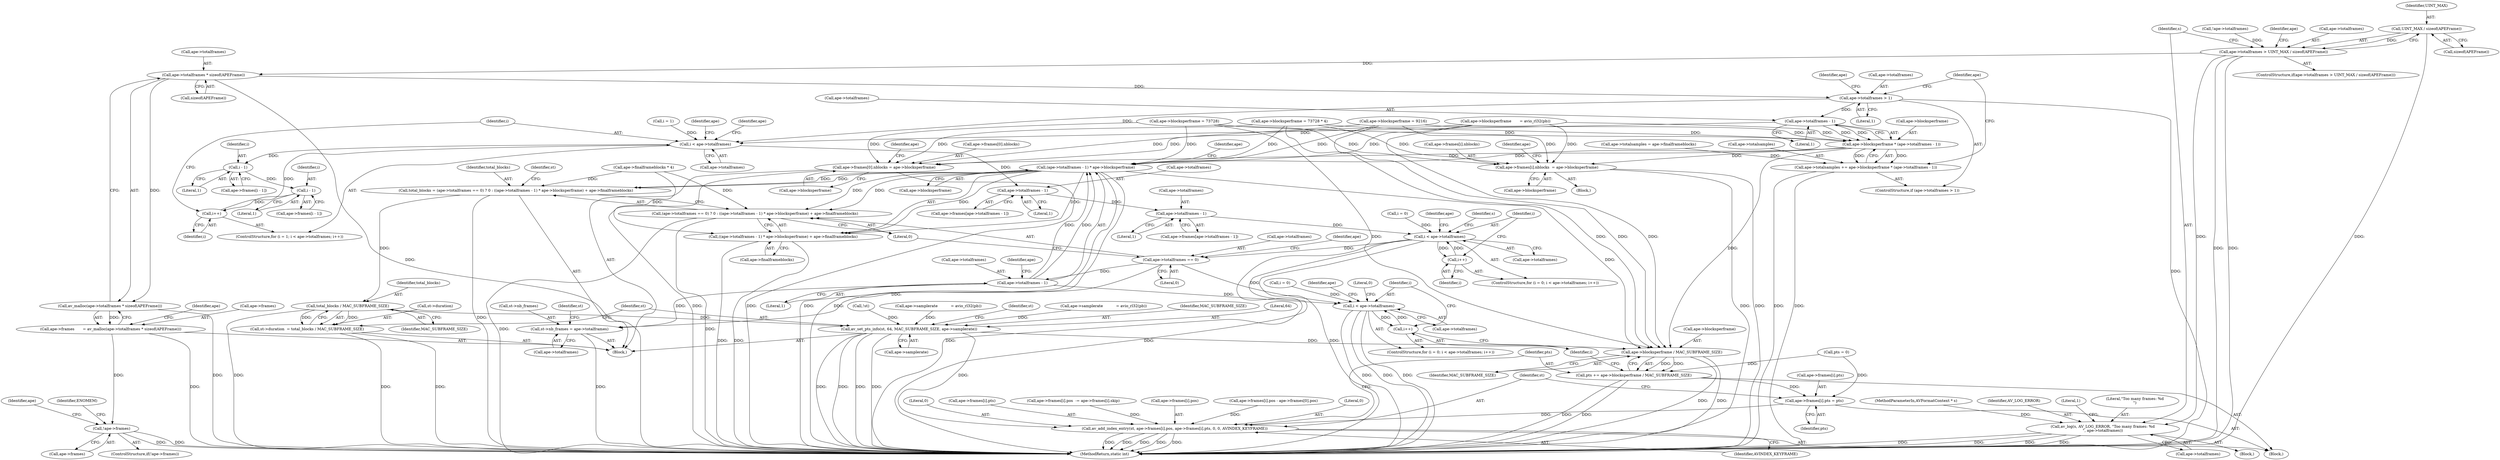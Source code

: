 digraph "0_FFmpeg_8312e3fc9041027a33c8bc667bb99740fdf41dd5@API" {
"1000524" [label="(Call,UINT_MAX / sizeof(APEFrame))"];
"1000520" [label="(Call,ape->totalframes > UINT_MAX / sizeof(APEFrame))"];
"1000529" [label="(Call,av_log(s, AV_LOG_ERROR, \"Too many frames: %d\n\", ape->totalframes))"];
"1000544" [label="(Call,ape->totalframes * sizeof(APEFrame))"];
"1000543" [label="(Call,av_malloc(ape->totalframes * sizeof(APEFrame)))"];
"1000539" [label="(Call,ape->frames       = av_malloc(ape->totalframes * sizeof(APEFrame)))"];
"1000551" [label="(Call,!ape->frames)"];
"1000594" [label="(Call,ape->totalframes > 1)"];
"1000607" [label="(Call,ape->totalframes - 1)"];
"1000603" [label="(Call,ape->blocksperframe * (ape->totalframes - 1))"];
"1000599" [label="(Call,ape->totalsamples += ape->blocksperframe * (ape->totalframes - 1))"];
"1000660" [label="(Call,ape->frames[0].nblocks = ape->blocksperframe)"];
"1000705" [label="(Call,ape->frames[i].nblocks  = ape->blocksperframe)"];
"1000924" [label="(Call,(ape->totalframes - 1) * ape->blocksperframe)"];
"1000914" [label="(Call,total_blocks = (ape->totalframes == 0) ? 0 : ((ape->totalframes - 1) * ape->blocksperframe) + ape->finalframeblocks)"];
"1001011" [label="(Call,total_blocks / MAC_SUBFRAME_SIZE)"];
"1001007" [label="(Call,st->duration  = total_blocks / MAC_SUBFRAME_SIZE)"];
"1001014" [label="(Call,av_set_pts_info(st, 64, MAC_SUBFRAME_SIZE, ape->samplerate))"];
"1001093" [label="(Call,av_add_index_entry(st, ape->frames[i].pos, ape->frames[i].pts, 0, 0, AVINDEX_KEYFRAME))"];
"1001114" [label="(Call,ape->blocksperframe / MAC_SUBFRAME_SIZE)"];
"1001112" [label="(Call,pts += ape->blocksperframe / MAC_SUBFRAME_SIZE)"];
"1001084" [label="(Call,ape->frames[i].pts = pts)"];
"1000916" [label="(Call,(ape->totalframes == 0) ? 0 : ((ape->totalframes - 1) * ape->blocksperframe) + ape->finalframeblocks)"];
"1000923" [label="(Call,((ape->totalframes - 1) * ape->blocksperframe) + ape->finalframeblocks)"];
"1000684" [label="(Call,i < ape->totalframes)"];
"1000722" [label="(Call,i - 1)"];
"1000739" [label="(Call,i - 1)"];
"1000689" [label="(Call,i++)"];
"1000774" [label="(Call,ape->totalframes - 1)"];
"1000791" [label="(Call,ape->totalframes - 1)"];
"1000804" [label="(Call,i < ape->totalframes)"];
"1000809" [label="(Call,i++)"];
"1000917" [label="(Call,ape->totalframes == 0)"];
"1000925" [label="(Call,ape->totalframes - 1)"];
"1000995" [label="(Call,st->nb_frames = ape->totalframes)"];
"1001076" [label="(Call,i < ape->totalframes)"];
"1001081" [label="(Call,i++)"];
"1000930" [label="(Call,ape->blocksperframe)"];
"1000741" [label="(Literal,1)"];
"1000681" [label="(Call,i = 1)"];
"1000530" [label="(Identifier,s)"];
"1001112" [label="(Call,pts += ape->blocksperframe / MAC_SUBFRAME_SIZE)"];
"1000661" [label="(Call,ape->frames[0].nblocks)"];
"1000696" [label="(Identifier,ape)"];
"1001120" [label="(Literal,0)"];
"1001094" [label="(Identifier,st)"];
"1001072" [label="(ControlStructure,for (i = 0; i < ape->totalframes; i++))"];
"1001073" [label="(Call,i = 0)"];
"1000548" [label="(Call,sizeof(APEFrame))"];
"1000909" [label="(Call,!st)"];
"1001069" [label="(Call,pts = 0)"];
"1000608" [label="(Call,ape->totalframes)"];
"1000724" [label="(Literal,1)"];
"1000541" [label="(Identifier,ape)"];
"1000690" [label="(Identifier,i)"];
"1000304" [label="(Call,ape->samplerate           = avio_rl32(pb))"];
"1001085" [label="(Call,ape->frames[i].pts)"];
"1001078" [label="(Call,ape->totalframes)"];
"1000780" [label="(Call,ape->finalframeblocks * 4)"];
"1000533" [label="(Call,ape->totalframes)"];
"1000801" [label="(Call,i = 0)"];
"1001012" [label="(Identifier,total_blocks)"];
"1001102" [label="(Call,ape->frames[i].pts)"];
"1000821" [label="(Call,ape->frames[i].pos  -= ape->frames[i].skip)"];
"1000800" [label="(ControlStructure,for (i = 0; i < ape->totalframes; i++))"];
"1000675" [label="(Identifier,ape)"];
"1001095" [label="(Call,ape->frames[i].pos)"];
"1000456" [label="(Call,ape->blocksperframe = 73728 * 4)"];
"1000924" [label="(Call,(ape->totalframes - 1) * ape->blocksperframe)"];
"1001024" [label="(Identifier,st)"];
"1001014" [label="(Call,av_set_pts_info(st, 64, MAC_SUBFRAME_SIZE, ape->samplerate))"];
"1000685" [label="(Identifier,i)"];
"1001013" [label="(Identifier,MAC_SUBFRAME_SIZE)"];
"1000772" [label="(Identifier,ape)"];
"1000922" [label="(Literal,0)"];
"1000791" [label="(Call,ape->totalframes - 1)"];
"1000923" [label="(Call,((ape->totalframes - 1) * ape->blocksperframe) + ape->finalframeblocks)"];
"1000929" [label="(Literal,1)"];
"1000595" [label="(Call,ape->totalframes)"];
"1000593" [label="(ControlStructure,if (ape->totalframes > 1))"];
"1001081" [label="(Call,i++)"];
"1000603" [label="(Call,ape->blocksperframe * (ape->totalframes - 1))"];
"1000752" [label="(Call,ape->frames[i].pos - ape->frames[0].pos)"];
"1001118" [label="(Identifier,MAC_SUBFRAME_SIZE)"];
"1000109" [label="(MethodParameterIn,AVFormatContext * s)"];
"1001113" [label="(Identifier,pts)"];
"1000520" [label="(Call,ape->totalframes > UINT_MAX / sizeof(APEFrame))"];
"1000340" [label="(Call,ape->samplerate           = avio_rl32(pb))"];
"1000740" [label="(Identifier,i)"];
"1000787" [label="(Call,ape->frames[ape->totalframes - 1])"];
"1000816" [label="(Identifier,ape)"];
"1001011" [label="(Call,total_blocks / MAC_SUBFRAME_SIZE)"];
"1001008" [label="(Call,st->duration)"];
"1000918" [label="(Call,ape->totalframes)"];
"1000488" [label="(Call,ape->blocksperframe = 9216)"];
"1001092" [label="(Identifier,pts)"];
"1000557" [label="(Identifier,ENOMEM)"];
"1000917" [label="(Call,ape->totalframes == 0)"];
"1000544" [label="(Call,ape->totalframes * sizeof(APEFrame))"];
"1001076" [label="(Call,i < ape->totalframes)"];
"1000805" [label="(Identifier,i)"];
"1000925" [label="(Call,ape->totalframes - 1)"];
"1001018" [label="(Call,ape->samplerate)"];
"1000933" [label="(Call,ape->finalframeblocks)"];
"1000778" [label="(Literal,1)"];
"1000607" [label="(Call,ape->totalframes - 1)"];
"1000521" [label="(Call,ape->totalframes)"];
"1000926" [label="(Call,ape->totalframes)"];
"1000914" [label="(Call,total_blocks = (ape->totalframes == 0) ? 0 : ((ape->totalframes - 1) * ape->blocksperframe) + ape->finalframeblocks)"];
"1000482" [label="(Call,ape->blocksperframe = 73728)"];
"1000586" [label="(Call,ape->totalsamples = ape->finalframeblocks)"];
"1001114" [label="(Call,ape->blocksperframe / MAC_SUBFRAME_SIZE)"];
"1001007" [label="(Call,st->duration  = total_blocks / MAC_SUBFRAME_SIZE)"];
"1000804" [label="(Call,i < ape->totalframes)"];
"1000540" [label="(Call,ape->frames)"];
"1000810" [label="(Identifier,i)"];
"1000531" [label="(Identifier,AV_LOG_ERROR)"];
"1000545" [label="(Call,ape->totalframes)"];
"1001115" [label="(Call,ape->blocksperframe)"];
"1000600" [label="(Call,ape->totalsamples)"];
"1000553" [label="(Identifier,ape)"];
"1000604" [label="(Call,ape->blocksperframe)"];
"1000111" [label="(Block,)"];
"1000934" [label="(Identifier,ape)"];
"1001004" [label="(Identifier,st)"];
"1000529" [label="(Call,av_log(s, AV_LOG_ERROR, \"Too many frames: %d\n\", ape->totalframes))"];
"1000995" [label="(Call,st->nb_frames = ape->totalframes)"];
"1001083" [label="(Block,)"];
"1000538" [label="(Literal,1)"];
"1000915" [label="(Identifier,total_blocks)"];
"1000722" [label="(Call,i - 1)"];
"1000939" [label="(Identifier,st)"];
"1000792" [label="(Call,ape->totalframes)"];
"1000795" [label="(Literal,1)"];
"1000611" [label="(Literal,1)"];
"1000996" [label="(Call,st->nb_frames)"];
"1000539" [label="(Call,ape->frames       = av_malloc(ape->totalframes * sizeof(APEFrame)))"];
"1000560" [label="(Identifier,ape)"];
"1000706" [label="(Call,ape->frames[i].nblocks)"];
"1000931" [label="(Identifier,ape)"];
"1000532" [label="(Literal,\"Too many frames: %d\n\")"];
"1001015" [label="(Identifier,st)"];
"1000999" [label="(Call,ape->totalframes)"];
"1000809" [label="(Call,i++)"];
"1000713" [label="(Call,ape->blocksperframe)"];
"1001077" [label="(Identifier,i)"];
"1000507" [label="(Call,!ape->totalframes)"];
"1001111" [label="(Identifier,AVINDEX_KEYFRAME)"];
"1000525" [label="(Identifier,UINT_MAX)"];
"1000274" [label="(Call,ape->blocksperframe       = avio_rl32(pb))"];
"1000689" [label="(Call,i++)"];
"1000684" [label="(Call,i < ape->totalframes)"];
"1000524" [label="(Call,UINT_MAX / sizeof(APEFrame))"];
"1000705" [label="(Call,ape->frames[i].nblocks  = ape->blocksperframe)"];
"1000601" [label="(Identifier,ape)"];
"1000543" [label="(Call,av_malloc(ape->totalframes * sizeof(APEFrame)))"];
"1000774" [label="(Call,ape->totalframes - 1)"];
"1000686" [label="(Call,ape->totalframes)"];
"1000916" [label="(Call,(ape->totalframes == 0) ? 0 : ((ape->totalframes - 1) * ape->blocksperframe) + ape->finalframeblocks)"];
"1000680" [label="(ControlStructure,for (i = 1; i < ape->totalframes; i++))"];
"1000519" [label="(ControlStructure,if(ape->totalframes > UINT_MAX / sizeof(APEFrame)))"];
"1001084" [label="(Call,ape->frames[i].pts = pts)"];
"1000691" [label="(Block,)"];
"1000526" [label="(Call,sizeof(APEFrame))"];
"1001017" [label="(Identifier,MAC_SUBFRAME_SIZE)"];
"1000739" [label="(Call,i - 1)"];
"1000718" [label="(Call,ape->frames[i - 1])"];
"1000552" [label="(Call,ape->frames)"];
"1000660" [label="(Call,ape->frames[0].nblocks = ape->blocksperframe)"];
"1000775" [label="(Call,ape->totalframes)"];
"1001093" [label="(Call,av_add_index_entry(st, ape->frames[i].pos, ape->frames[i].pts, 0, 0, AVINDEX_KEYFRAME))"];
"1000871" [label="(Identifier,s)"];
"1000735" [label="(Call,ape->frames[i - 1])"];
"1001088" [label="(Identifier,ape)"];
"1000927" [label="(Identifier,ape)"];
"1001016" [label="(Literal,64)"];
"1000723" [label="(Identifier,i)"];
"1000551" [label="(Call,!ape->frames)"];
"1001082" [label="(Identifier,i)"];
"1000806" [label="(Call,ape->totalframes)"];
"1000528" [label="(Block,)"];
"1000921" [label="(Literal,0)"];
"1000550" [label="(ControlStructure,if(!ape->frames))"];
"1000598" [label="(Literal,1)"];
"1000599" [label="(Call,ape->totalsamples += ape->blocksperframe * (ape->totalframes - 1))"];
"1001109" [label="(Literal,0)"];
"1001121" [label="(MethodReturn,static int)"];
"1000668" [label="(Call,ape->blocksperframe)"];
"1000615" [label="(Identifier,ape)"];
"1000770" [label="(Call,ape->frames[ape->totalframes - 1])"];
"1001110" [label="(Literal,0)"];
"1000720" [label="(Identifier,ape)"];
"1000594" [label="(Call,ape->totalframes > 1)"];
"1000524" -> "1000520"  [label="AST: "];
"1000524" -> "1000526"  [label="CFG: "];
"1000525" -> "1000524"  [label="AST: "];
"1000526" -> "1000524"  [label="AST: "];
"1000520" -> "1000524"  [label="CFG: "];
"1000524" -> "1001121"  [label="DDG: "];
"1000524" -> "1000520"  [label="DDG: "];
"1000520" -> "1000519"  [label="AST: "];
"1000521" -> "1000520"  [label="AST: "];
"1000530" -> "1000520"  [label="CFG: "];
"1000541" -> "1000520"  [label="CFG: "];
"1000520" -> "1001121"  [label="DDG: "];
"1000520" -> "1001121"  [label="DDG: "];
"1000507" -> "1000520"  [label="DDG: "];
"1000520" -> "1000529"  [label="DDG: "];
"1000520" -> "1000544"  [label="DDG: "];
"1000529" -> "1000528"  [label="AST: "];
"1000529" -> "1000533"  [label="CFG: "];
"1000530" -> "1000529"  [label="AST: "];
"1000531" -> "1000529"  [label="AST: "];
"1000532" -> "1000529"  [label="AST: "];
"1000533" -> "1000529"  [label="AST: "];
"1000538" -> "1000529"  [label="CFG: "];
"1000529" -> "1001121"  [label="DDG: "];
"1000529" -> "1001121"  [label="DDG: "];
"1000529" -> "1001121"  [label="DDG: "];
"1000529" -> "1001121"  [label="DDG: "];
"1000109" -> "1000529"  [label="DDG: "];
"1000544" -> "1000543"  [label="AST: "];
"1000544" -> "1000548"  [label="CFG: "];
"1000545" -> "1000544"  [label="AST: "];
"1000548" -> "1000544"  [label="AST: "];
"1000543" -> "1000544"  [label="CFG: "];
"1000544" -> "1001121"  [label="DDG: "];
"1000544" -> "1000543"  [label="DDG: "];
"1000544" -> "1000594"  [label="DDG: "];
"1000543" -> "1000539"  [label="AST: "];
"1000539" -> "1000543"  [label="CFG: "];
"1000543" -> "1001121"  [label="DDG: "];
"1000543" -> "1000539"  [label="DDG: "];
"1000539" -> "1000111"  [label="AST: "];
"1000540" -> "1000539"  [label="AST: "];
"1000553" -> "1000539"  [label="CFG: "];
"1000539" -> "1001121"  [label="DDG: "];
"1000539" -> "1000551"  [label="DDG: "];
"1000551" -> "1000550"  [label="AST: "];
"1000551" -> "1000552"  [label="CFG: "];
"1000552" -> "1000551"  [label="AST: "];
"1000557" -> "1000551"  [label="CFG: "];
"1000560" -> "1000551"  [label="CFG: "];
"1000551" -> "1001121"  [label="DDG: "];
"1000551" -> "1001121"  [label="DDG: "];
"1000594" -> "1000593"  [label="AST: "];
"1000594" -> "1000598"  [label="CFG: "];
"1000595" -> "1000594"  [label="AST: "];
"1000598" -> "1000594"  [label="AST: "];
"1000601" -> "1000594"  [label="CFG: "];
"1000615" -> "1000594"  [label="CFG: "];
"1000594" -> "1001121"  [label="DDG: "];
"1000594" -> "1000607"  [label="DDG: "];
"1000594" -> "1000684"  [label="DDG: "];
"1000607" -> "1000603"  [label="AST: "];
"1000607" -> "1000611"  [label="CFG: "];
"1000608" -> "1000607"  [label="AST: "];
"1000611" -> "1000607"  [label="AST: "];
"1000603" -> "1000607"  [label="CFG: "];
"1000607" -> "1000603"  [label="DDG: "];
"1000607" -> "1000603"  [label="DDG: "];
"1000607" -> "1000684"  [label="DDG: "];
"1000603" -> "1000599"  [label="AST: "];
"1000604" -> "1000603"  [label="AST: "];
"1000599" -> "1000603"  [label="CFG: "];
"1000603" -> "1000599"  [label="DDG: "];
"1000603" -> "1000599"  [label="DDG: "];
"1000482" -> "1000603"  [label="DDG: "];
"1000456" -> "1000603"  [label="DDG: "];
"1000488" -> "1000603"  [label="DDG: "];
"1000274" -> "1000603"  [label="DDG: "];
"1000603" -> "1000660"  [label="DDG: "];
"1000603" -> "1000705"  [label="DDG: "];
"1000603" -> "1000924"  [label="DDG: "];
"1000603" -> "1001114"  [label="DDG: "];
"1000599" -> "1000593"  [label="AST: "];
"1000600" -> "1000599"  [label="AST: "];
"1000615" -> "1000599"  [label="CFG: "];
"1000599" -> "1001121"  [label="DDG: "];
"1000599" -> "1001121"  [label="DDG: "];
"1000586" -> "1000599"  [label="DDG: "];
"1000660" -> "1000111"  [label="AST: "];
"1000660" -> "1000668"  [label="CFG: "];
"1000661" -> "1000660"  [label="AST: "];
"1000668" -> "1000660"  [label="AST: "];
"1000675" -> "1000660"  [label="CFG: "];
"1000660" -> "1001121"  [label="DDG: "];
"1000660" -> "1001121"  [label="DDG: "];
"1000482" -> "1000660"  [label="DDG: "];
"1000456" -> "1000660"  [label="DDG: "];
"1000488" -> "1000660"  [label="DDG: "];
"1000274" -> "1000660"  [label="DDG: "];
"1000705" -> "1000691"  [label="AST: "];
"1000705" -> "1000713"  [label="CFG: "];
"1000706" -> "1000705"  [label="AST: "];
"1000713" -> "1000705"  [label="AST: "];
"1000720" -> "1000705"  [label="CFG: "];
"1000705" -> "1001121"  [label="DDG: "];
"1000705" -> "1001121"  [label="DDG: "];
"1000482" -> "1000705"  [label="DDG: "];
"1000456" -> "1000705"  [label="DDG: "];
"1000488" -> "1000705"  [label="DDG: "];
"1000274" -> "1000705"  [label="DDG: "];
"1000924" -> "1000923"  [label="AST: "];
"1000924" -> "1000930"  [label="CFG: "];
"1000925" -> "1000924"  [label="AST: "];
"1000930" -> "1000924"  [label="AST: "];
"1000934" -> "1000924"  [label="CFG: "];
"1000924" -> "1001121"  [label="DDG: "];
"1000924" -> "1001121"  [label="DDG: "];
"1000924" -> "1000914"  [label="DDG: "];
"1000924" -> "1000914"  [label="DDG: "];
"1000924" -> "1000916"  [label="DDG: "];
"1000924" -> "1000916"  [label="DDG: "];
"1000924" -> "1000923"  [label="DDG: "];
"1000924" -> "1000923"  [label="DDG: "];
"1000925" -> "1000924"  [label="DDG: "];
"1000925" -> "1000924"  [label="DDG: "];
"1000482" -> "1000924"  [label="DDG: "];
"1000456" -> "1000924"  [label="DDG: "];
"1000488" -> "1000924"  [label="DDG: "];
"1000274" -> "1000924"  [label="DDG: "];
"1000924" -> "1001114"  [label="DDG: "];
"1000914" -> "1000111"  [label="AST: "];
"1000914" -> "1000916"  [label="CFG: "];
"1000915" -> "1000914"  [label="AST: "];
"1000916" -> "1000914"  [label="AST: "];
"1000939" -> "1000914"  [label="CFG: "];
"1000914" -> "1001121"  [label="DDG: "];
"1000780" -> "1000914"  [label="DDG: "];
"1000914" -> "1001011"  [label="DDG: "];
"1001011" -> "1001007"  [label="AST: "];
"1001011" -> "1001013"  [label="CFG: "];
"1001012" -> "1001011"  [label="AST: "];
"1001013" -> "1001011"  [label="AST: "];
"1001007" -> "1001011"  [label="CFG: "];
"1001011" -> "1001121"  [label="DDG: "];
"1001011" -> "1001007"  [label="DDG: "];
"1001011" -> "1001007"  [label="DDG: "];
"1001011" -> "1001014"  [label="DDG: "];
"1001007" -> "1000111"  [label="AST: "];
"1001008" -> "1001007"  [label="AST: "];
"1001015" -> "1001007"  [label="CFG: "];
"1001007" -> "1001121"  [label="DDG: "];
"1001007" -> "1001121"  [label="DDG: "];
"1001014" -> "1000111"  [label="AST: "];
"1001014" -> "1001018"  [label="CFG: "];
"1001015" -> "1001014"  [label="AST: "];
"1001016" -> "1001014"  [label="AST: "];
"1001017" -> "1001014"  [label="AST: "];
"1001018" -> "1001014"  [label="AST: "];
"1001024" -> "1001014"  [label="CFG: "];
"1001014" -> "1001121"  [label="DDG: "];
"1001014" -> "1001121"  [label="DDG: "];
"1001014" -> "1001121"  [label="DDG: "];
"1001014" -> "1001121"  [label="DDG: "];
"1000909" -> "1001014"  [label="DDG: "];
"1000304" -> "1001014"  [label="DDG: "];
"1000340" -> "1001014"  [label="DDG: "];
"1001014" -> "1001093"  [label="DDG: "];
"1001014" -> "1001114"  [label="DDG: "];
"1001093" -> "1001083"  [label="AST: "];
"1001093" -> "1001111"  [label="CFG: "];
"1001094" -> "1001093"  [label="AST: "];
"1001095" -> "1001093"  [label="AST: "];
"1001102" -> "1001093"  [label="AST: "];
"1001109" -> "1001093"  [label="AST: "];
"1001110" -> "1001093"  [label="AST: "];
"1001111" -> "1001093"  [label="AST: "];
"1001113" -> "1001093"  [label="CFG: "];
"1001093" -> "1001121"  [label="DDG: "];
"1001093" -> "1001121"  [label="DDG: "];
"1001093" -> "1001121"  [label="DDG: "];
"1001093" -> "1001121"  [label="DDG: "];
"1001093" -> "1001121"  [label="DDG: "];
"1000752" -> "1001093"  [label="DDG: "];
"1000821" -> "1001093"  [label="DDG: "];
"1001084" -> "1001093"  [label="DDG: "];
"1001114" -> "1001112"  [label="AST: "];
"1001114" -> "1001118"  [label="CFG: "];
"1001115" -> "1001114"  [label="AST: "];
"1001118" -> "1001114"  [label="AST: "];
"1001112" -> "1001114"  [label="CFG: "];
"1001114" -> "1001121"  [label="DDG: "];
"1001114" -> "1001121"  [label="DDG: "];
"1001114" -> "1001112"  [label="DDG: "];
"1001114" -> "1001112"  [label="DDG: "];
"1000482" -> "1001114"  [label="DDG: "];
"1000456" -> "1001114"  [label="DDG: "];
"1000488" -> "1001114"  [label="DDG: "];
"1000274" -> "1001114"  [label="DDG: "];
"1001112" -> "1001083"  [label="AST: "];
"1001113" -> "1001112"  [label="AST: "];
"1001082" -> "1001112"  [label="CFG: "];
"1001112" -> "1001121"  [label="DDG: "];
"1001112" -> "1001121"  [label="DDG: "];
"1001112" -> "1001084"  [label="DDG: "];
"1001069" -> "1001112"  [label="DDG: "];
"1001084" -> "1001083"  [label="AST: "];
"1001084" -> "1001092"  [label="CFG: "];
"1001085" -> "1001084"  [label="AST: "];
"1001092" -> "1001084"  [label="AST: "];
"1001094" -> "1001084"  [label="CFG: "];
"1001069" -> "1001084"  [label="DDG: "];
"1000916" -> "1000922"  [label="CFG: "];
"1000916" -> "1000923"  [label="CFG: "];
"1000917" -> "1000916"  [label="AST: "];
"1000922" -> "1000916"  [label="AST: "];
"1000923" -> "1000916"  [label="AST: "];
"1000916" -> "1001121"  [label="DDG: "];
"1000916" -> "1001121"  [label="DDG: "];
"1000780" -> "1000916"  [label="DDG: "];
"1000923" -> "1000933"  [label="CFG: "];
"1000933" -> "1000923"  [label="AST: "];
"1000923" -> "1001121"  [label="DDG: "];
"1000923" -> "1001121"  [label="DDG: "];
"1000780" -> "1000923"  [label="DDG: "];
"1000684" -> "1000680"  [label="AST: "];
"1000684" -> "1000686"  [label="CFG: "];
"1000685" -> "1000684"  [label="AST: "];
"1000686" -> "1000684"  [label="AST: "];
"1000696" -> "1000684"  [label="CFG: "];
"1000772" -> "1000684"  [label="CFG: "];
"1000681" -> "1000684"  [label="DDG: "];
"1000689" -> "1000684"  [label="DDG: "];
"1000684" -> "1000722"  [label="DDG: "];
"1000684" -> "1000774"  [label="DDG: "];
"1000722" -> "1000718"  [label="AST: "];
"1000722" -> "1000724"  [label="CFG: "];
"1000723" -> "1000722"  [label="AST: "];
"1000724" -> "1000722"  [label="AST: "];
"1000718" -> "1000722"  [label="CFG: "];
"1000722" -> "1000739"  [label="DDG: "];
"1000739" -> "1000735"  [label="AST: "];
"1000739" -> "1000741"  [label="CFG: "];
"1000740" -> "1000739"  [label="AST: "];
"1000741" -> "1000739"  [label="AST: "];
"1000735" -> "1000739"  [label="CFG: "];
"1000739" -> "1000689"  [label="DDG: "];
"1000689" -> "1000680"  [label="AST: "];
"1000689" -> "1000690"  [label="CFG: "];
"1000690" -> "1000689"  [label="AST: "];
"1000685" -> "1000689"  [label="CFG: "];
"1000774" -> "1000770"  [label="AST: "];
"1000774" -> "1000778"  [label="CFG: "];
"1000775" -> "1000774"  [label="AST: "];
"1000778" -> "1000774"  [label="AST: "];
"1000770" -> "1000774"  [label="CFG: "];
"1000774" -> "1000791"  [label="DDG: "];
"1000791" -> "1000787"  [label="AST: "];
"1000791" -> "1000795"  [label="CFG: "];
"1000792" -> "1000791"  [label="AST: "];
"1000795" -> "1000791"  [label="AST: "];
"1000787" -> "1000791"  [label="CFG: "];
"1000791" -> "1000804"  [label="DDG: "];
"1000804" -> "1000800"  [label="AST: "];
"1000804" -> "1000806"  [label="CFG: "];
"1000805" -> "1000804"  [label="AST: "];
"1000806" -> "1000804"  [label="AST: "];
"1000816" -> "1000804"  [label="CFG: "];
"1000871" -> "1000804"  [label="CFG: "];
"1000804" -> "1001121"  [label="DDG: "];
"1000804" -> "1001121"  [label="DDG: "];
"1000804" -> "1001121"  [label="DDG: "];
"1000809" -> "1000804"  [label="DDG: "];
"1000801" -> "1000804"  [label="DDG: "];
"1000804" -> "1000809"  [label="DDG: "];
"1000804" -> "1000917"  [label="DDG: "];
"1000809" -> "1000800"  [label="AST: "];
"1000809" -> "1000810"  [label="CFG: "];
"1000810" -> "1000809"  [label="AST: "];
"1000805" -> "1000809"  [label="CFG: "];
"1000917" -> "1000921"  [label="CFG: "];
"1000918" -> "1000917"  [label="AST: "];
"1000921" -> "1000917"  [label="AST: "];
"1000922" -> "1000917"  [label="CFG: "];
"1000927" -> "1000917"  [label="CFG: "];
"1000917" -> "1000925"  [label="DDG: "];
"1000917" -> "1000995"  [label="DDG: "];
"1000917" -> "1001076"  [label="DDG: "];
"1000925" -> "1000929"  [label="CFG: "];
"1000926" -> "1000925"  [label="AST: "];
"1000929" -> "1000925"  [label="AST: "];
"1000931" -> "1000925"  [label="CFG: "];
"1000925" -> "1000995"  [label="DDG: "];
"1000925" -> "1001076"  [label="DDG: "];
"1000995" -> "1000111"  [label="AST: "];
"1000995" -> "1000999"  [label="CFG: "];
"1000996" -> "1000995"  [label="AST: "];
"1000999" -> "1000995"  [label="AST: "];
"1001004" -> "1000995"  [label="CFG: "];
"1000995" -> "1001121"  [label="DDG: "];
"1001076" -> "1001072"  [label="AST: "];
"1001076" -> "1001078"  [label="CFG: "];
"1001077" -> "1001076"  [label="AST: "];
"1001078" -> "1001076"  [label="AST: "];
"1001088" -> "1001076"  [label="CFG: "];
"1001120" -> "1001076"  [label="CFG: "];
"1001076" -> "1001121"  [label="DDG: "];
"1001076" -> "1001121"  [label="DDG: "];
"1001076" -> "1001121"  [label="DDG: "];
"1001073" -> "1001076"  [label="DDG: "];
"1001081" -> "1001076"  [label="DDG: "];
"1001076" -> "1001081"  [label="DDG: "];
"1001081" -> "1001072"  [label="AST: "];
"1001081" -> "1001082"  [label="CFG: "];
"1001082" -> "1001081"  [label="AST: "];
"1001077" -> "1001081"  [label="CFG: "];
}
